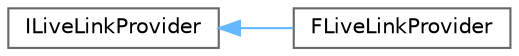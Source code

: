 digraph "Graphical Class Hierarchy"
{
 // INTERACTIVE_SVG=YES
 // LATEX_PDF_SIZE
  bgcolor="transparent";
  edge [fontname=Helvetica,fontsize=10,labelfontname=Helvetica,labelfontsize=10];
  node [fontname=Helvetica,fontsize=10,shape=box,height=0.2,width=0.4];
  rankdir="LR";
  Node0 [id="Node000000",label="ILiveLinkProvider",height=0.2,width=0.4,color="grey40", fillcolor="white", style="filled",URL="$db/d8f/structILiveLinkProvider.html",tooltip=" "];
  Node0 -> Node1 [id="edge5477_Node000000_Node000001",dir="back",color="steelblue1",style="solid",tooltip=" "];
  Node1 [id="Node000001",label="FLiveLinkProvider",height=0.2,width=0.4,color="grey40", fillcolor="white", style="filled",URL="$da/d22/structFLiveLinkProvider.html",tooltip=" "];
}
